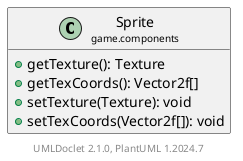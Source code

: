 @startuml
    set namespaceSeparator none
    hide empty fields
    hide empty methods

    class "<size:14>Sprite\n<size:10>game.components" as game.components.Sprite [[Sprite.html]] {
        +getTexture(): Texture
        +getTexCoords(): Vector2f[]
        +setTexture(Texture): void
        +setTexCoords(Vector2f[]): void
    }

    center footer UMLDoclet 2.1.0, PlantUML %version()
@enduml
